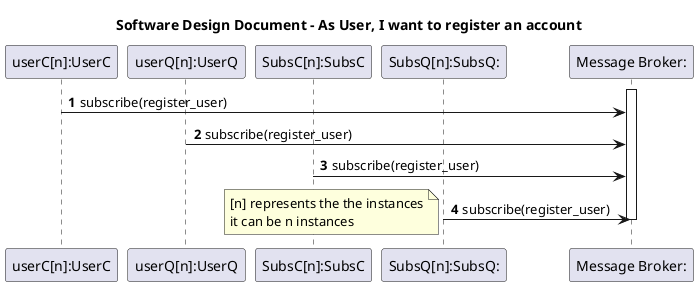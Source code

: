 @startuml
'autocomplete on
autonumber

title Software Design Document - As User, I want to register an account

participant "userC[n]:UserC" as UC
participant "userQ[n]:UserQ" as UQ
participant "SubsC[n]:SubsC" as SC
participant "SubsQ[n]:SubsQ:" as SQ
participant "Message Broker:" as mb

activate mb
UC -> mb : subscribe(register_user)
UQ -> mb : subscribe(register_user)
SC -> mb : subscribe(register_user)
SQ -> mb : subscribe(register_user)
deactivate mb

note left
[n] represents the the instances
it can be n instances
end note

@enduml
